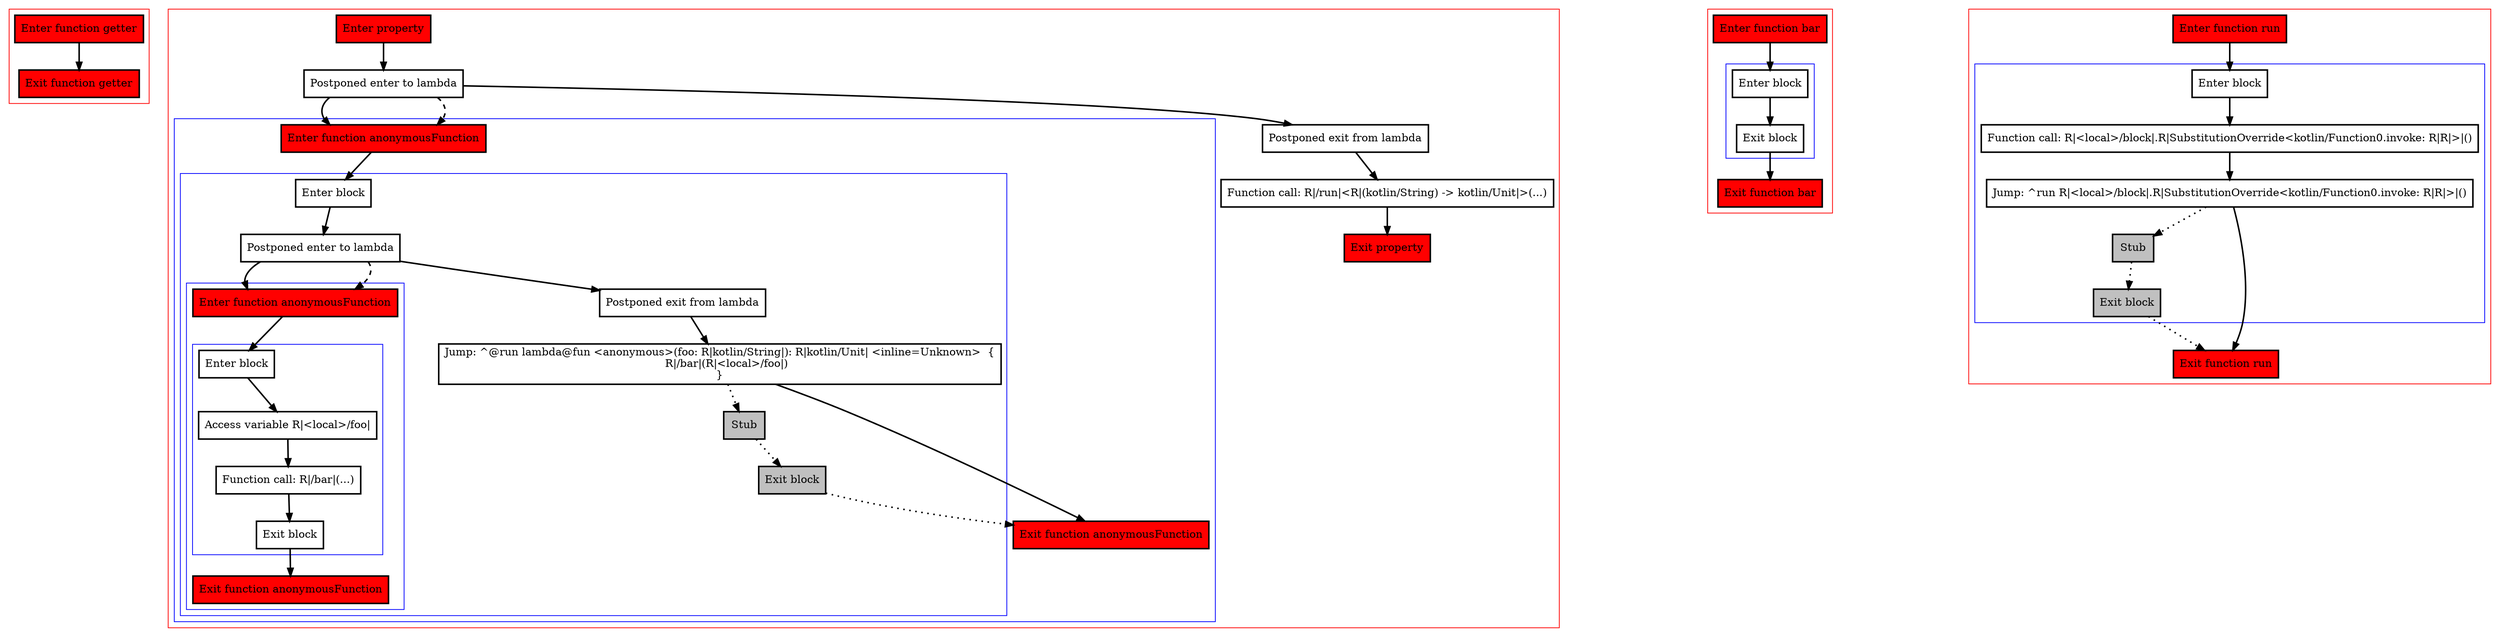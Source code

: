 digraph lambdaAsReturnOfLambda_kt {
    graph [nodesep=3]
    node [shape=box penwidth=2]
    edge [penwidth=2]

    subgraph cluster_0 {
        color=red
        14 [label="Enter function getter" style="filled" fillcolor=red];
        15 [label="Exit function getter" style="filled" fillcolor=red];
    }
    14 -> {15};

    subgraph cluster_1 {
        color=red
        16 [label="Enter property" style="filled" fillcolor=red];
        17 [label="Postponed enter to lambda"];
        subgraph cluster_2 {
            color=blue
            0 [label="Enter function anonymousFunction" style="filled" fillcolor=red];
            subgraph cluster_3 {
                color=blue
                1 [label="Enter block"];
                2 [label="Postponed enter to lambda"];
                subgraph cluster_4 {
                    color=blue
                    8 [label="Enter function anonymousFunction" style="filled" fillcolor=red];
                    subgraph cluster_5 {
                        color=blue
                        9 [label="Enter block"];
                        10 [label="Access variable R|<local>/foo|"];
                        11 [label="Function call: R|/bar|(...)"];
                        12 [label="Exit block"];
                    }
                    13 [label="Exit function anonymousFunction" style="filled" fillcolor=red];
                }
                3 [label="Postponed exit from lambda"];
                4 [label="Jump: ^@run lambda@fun <anonymous>(foo: R|kotlin/String|): R|kotlin/Unit| <inline=Unknown>  {
    R|/bar|(R|<local>/foo|)
}
"];
                5 [label="Stub" style="filled" fillcolor=gray];
                6 [label="Exit block" style="filled" fillcolor=gray];
            }
            7 [label="Exit function anonymousFunction" style="filled" fillcolor=red];
        }
        18 [label="Postponed exit from lambda"];
        19 [label="Function call: R|/run|<R|(kotlin/String) -> kotlin/Unit|>(...)"];
        20 [label="Exit property" style="filled" fillcolor=red];
    }
    16 -> {17};
    17 -> {18 0};
    17 -> {0} [style=dashed];
    18 -> {19};
    19 -> {20};
    0 -> {1};
    1 -> {2};
    2 -> {3 8};
    2 -> {8} [style=dashed];
    3 -> {4};
    4 -> {7};
    4 -> {5} [style=dotted];
    5 -> {6} [style=dotted];
    6 -> {7} [style=dotted];
    8 -> {9};
    9 -> {10};
    10 -> {11};
    11 -> {12};
    12 -> {13};

    subgraph cluster_6 {
        color=red
        21 [label="Enter function bar" style="filled" fillcolor=red];
        subgraph cluster_7 {
            color=blue
            22 [label="Enter block"];
            23 [label="Exit block"];
        }
        24 [label="Exit function bar" style="filled" fillcolor=red];
    }
    21 -> {22};
    22 -> {23};
    23 -> {24};

    subgraph cluster_8 {
        color=red
        25 [label="Enter function run" style="filled" fillcolor=red];
        subgraph cluster_9 {
            color=blue
            26 [label="Enter block"];
            27 [label="Function call: R|<local>/block|.R|SubstitutionOverride<kotlin/Function0.invoke: R|R|>|()"];
            28 [label="Jump: ^run R|<local>/block|.R|SubstitutionOverride<kotlin/Function0.invoke: R|R|>|()"];
            29 [label="Stub" style="filled" fillcolor=gray];
            30 [label="Exit block" style="filled" fillcolor=gray];
        }
        31 [label="Exit function run" style="filled" fillcolor=red];
    }
    25 -> {26};
    26 -> {27};
    27 -> {28};
    28 -> {31};
    28 -> {29} [style=dotted];
    29 -> {30} [style=dotted];
    30 -> {31} [style=dotted];

}
